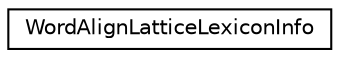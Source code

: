 digraph "Graphical Class Hierarchy"
{
  edge [fontname="Helvetica",fontsize="10",labelfontname="Helvetica",labelfontsize="10"];
  node [fontname="Helvetica",fontsize="10",shape=record];
  rankdir="LR";
  Node0 [label="WordAlignLatticeLexiconInfo",height=0.2,width=0.4,color="black", fillcolor="white", style="filled",URL="$classkaldi_1_1WordAlignLatticeLexiconInfo.html",tooltip="This class extracts some information from the lexicon and stores it in a suitable form for the word-a..."];
}
